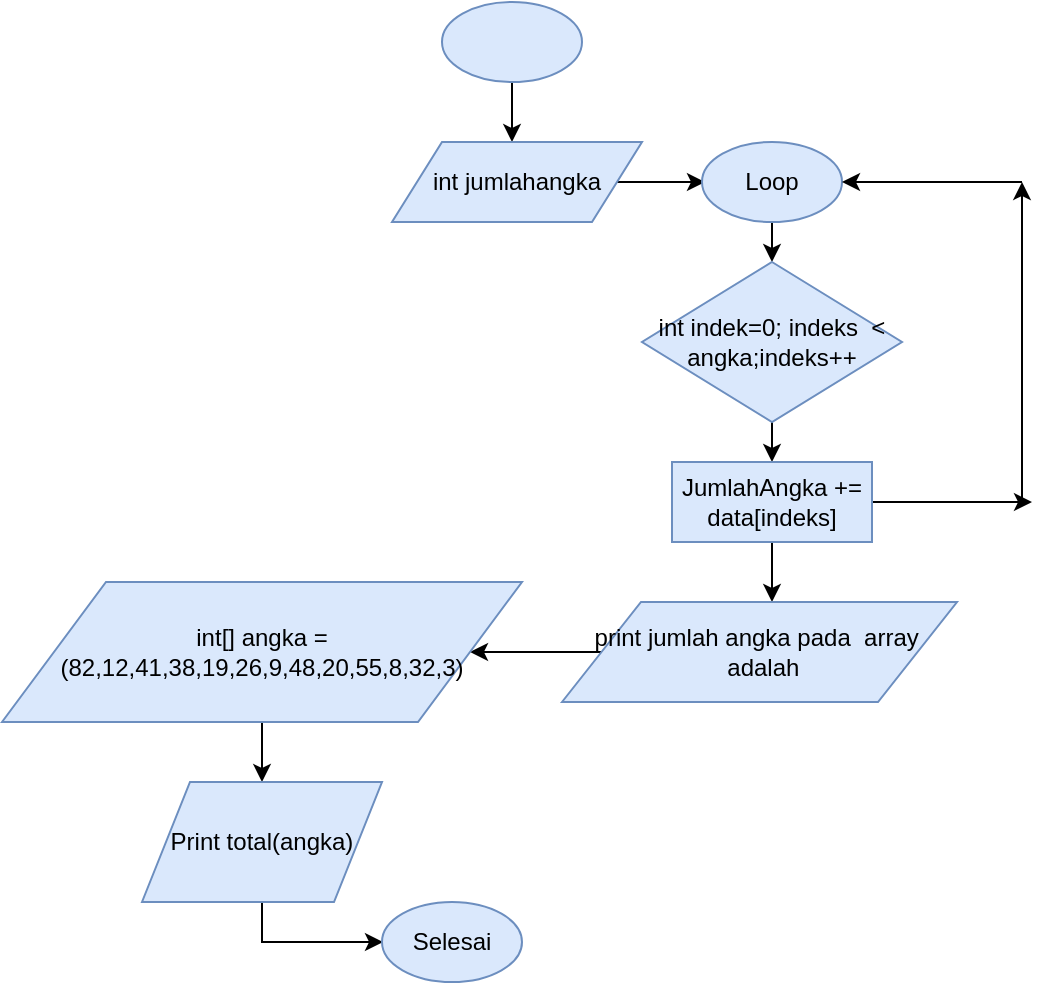 <mxfile version="13.0.7" type="device"><diagram id="tHKiS11qA2ndqHUGRh9J" name="Page-1"><mxGraphModel dx="1695" dy="534" grid="1" gridSize="10" guides="1" tooltips="1" connect="1" arrows="1" fold="1" page="1" pageScale="1" pageWidth="827" pageHeight="1169" math="0" shadow="0"><root><mxCell id="0"/><mxCell id="1" parent="0"/><mxCell id="0nQfMUkRY-m5kdES_DXB-3" value="" style="edgeStyle=orthogonalEdgeStyle;rounded=0;orthogonalLoop=1;jettySize=auto;html=1;" edge="1" parent="1" source="0nQfMUkRY-m5kdES_DXB-1"><mxGeometry relative="1" as="geometry"><mxPoint x="205" y="80" as="targetPoint"/></mxGeometry></mxCell><mxCell id="0nQfMUkRY-m5kdES_DXB-1" value="" style="ellipse;whiteSpace=wrap;html=1;fillColor=#dae8fc;strokeColor=#6c8ebf;" vertex="1" parent="1"><mxGeometry x="170" y="10" width="70" height="40" as="geometry"/></mxCell><mxCell id="0nQfMUkRY-m5kdES_DXB-6" value="" style="edgeStyle=orthogonalEdgeStyle;rounded=0;orthogonalLoop=1;jettySize=auto;html=1;" edge="1" parent="1" source="0nQfMUkRY-m5kdES_DXB-4"><mxGeometry relative="1" as="geometry"><mxPoint x="301.5" y="100" as="targetPoint"/></mxGeometry></mxCell><mxCell id="0nQfMUkRY-m5kdES_DXB-4" value="int jumlahangka" style="shape=parallelogram;perimeter=parallelogramPerimeter;whiteSpace=wrap;html=1;fillColor=#dae8fc;strokeColor=#6c8ebf;" vertex="1" parent="1"><mxGeometry x="145" y="80" width="125" height="40" as="geometry"/></mxCell><mxCell id="0nQfMUkRY-m5kdES_DXB-9" value="" style="edgeStyle=orthogonalEdgeStyle;rounded=0;orthogonalLoop=1;jettySize=auto;html=1;" edge="1" parent="1" source="0nQfMUkRY-m5kdES_DXB-7"><mxGeometry relative="1" as="geometry"><mxPoint x="335" y="140" as="targetPoint"/></mxGeometry></mxCell><mxCell id="0nQfMUkRY-m5kdES_DXB-7" value="Loop" style="ellipse;whiteSpace=wrap;html=1;fillColor=#dae8fc;strokeColor=#6c8ebf;" vertex="1" parent="1"><mxGeometry x="300" y="80" width="70" height="40" as="geometry"/></mxCell><mxCell id="0nQfMUkRY-m5kdES_DXB-13" value="" style="edgeStyle=orthogonalEdgeStyle;rounded=0;orthogonalLoop=1;jettySize=auto;html=1;" edge="1" parent="1" source="0nQfMUkRY-m5kdES_DXB-10"><mxGeometry relative="1" as="geometry"><mxPoint x="335" y="240" as="targetPoint"/></mxGeometry></mxCell><mxCell id="0nQfMUkRY-m5kdES_DXB-10" value="int indek=0; indeks&amp;nbsp; &amp;lt; angka;indeks++" style="rhombus;whiteSpace=wrap;html=1;fillColor=#dae8fc;strokeColor=#6c8ebf;" vertex="1" parent="1"><mxGeometry x="270" y="140" width="130" height="80" as="geometry"/></mxCell><mxCell id="0nQfMUkRY-m5kdES_DXB-15" value="" style="edgeStyle=orthogonalEdgeStyle;rounded=0;orthogonalLoop=1;jettySize=auto;html=1;" edge="1" parent="1" source="0nQfMUkRY-m5kdES_DXB-11"><mxGeometry relative="1" as="geometry"><mxPoint x="335" y="310" as="targetPoint"/></mxGeometry></mxCell><mxCell id="0nQfMUkRY-m5kdES_DXB-18" value="" style="edgeStyle=orthogonalEdgeStyle;rounded=0;orthogonalLoop=1;jettySize=auto;html=1;" edge="1" parent="1" source="0nQfMUkRY-m5kdES_DXB-11"><mxGeometry relative="1" as="geometry"><mxPoint x="465" y="260" as="targetPoint"/></mxGeometry></mxCell><mxCell id="0nQfMUkRY-m5kdES_DXB-11" value="JumlahAngka += data[indeks]" style="rounded=0;whiteSpace=wrap;html=1;fillColor=#dae8fc;strokeColor=#6c8ebf;" vertex="1" parent="1"><mxGeometry x="285" y="240" width="100" height="40" as="geometry"/></mxCell><mxCell id="0nQfMUkRY-m5kdES_DXB-23" value="" style="edgeStyle=orthogonalEdgeStyle;rounded=0;orthogonalLoop=1;jettySize=auto;html=1;" edge="1" parent="1" source="0nQfMUkRY-m5kdES_DXB-16" target="0nQfMUkRY-m5kdES_DXB-22"><mxGeometry relative="1" as="geometry"/></mxCell><mxCell id="0nQfMUkRY-m5kdES_DXB-16" value="print jumlah angka pada&amp;nbsp; array&amp;nbsp; &amp;nbsp;adalah" style="shape=parallelogram;perimeter=parallelogramPerimeter;whiteSpace=wrap;html=1;fillColor=#dae8fc;strokeColor=#6c8ebf;" vertex="1" parent="1"><mxGeometry x="230" y="310" width="197.5" height="50" as="geometry"/></mxCell><mxCell id="0nQfMUkRY-m5kdES_DXB-27" value="" style="edgeStyle=orthogonalEdgeStyle;rounded=0;orthogonalLoop=1;jettySize=auto;html=1;" edge="1" parent="1" source="0nQfMUkRY-m5kdES_DXB-22"><mxGeometry relative="1" as="geometry"><mxPoint x="80" y="400" as="targetPoint"/></mxGeometry></mxCell><mxCell id="0nQfMUkRY-m5kdES_DXB-22" value="int[] angka = (82,12,41,38,19,26,9,48,20,55,8,32,3)" style="shape=parallelogram;perimeter=parallelogramPerimeter;whiteSpace=wrap;html=1;fillColor=#dae8fc;strokeColor=#6c8ebf;" vertex="1" parent="1"><mxGeometry x="-50" y="300" width="260" height="70" as="geometry"/></mxCell><mxCell id="0nQfMUkRY-m5kdES_DXB-19" value="" style="endArrow=classic;html=1;" edge="1" parent="1"><mxGeometry width="50" height="50" relative="1" as="geometry"><mxPoint x="460" y="260" as="sourcePoint"/><mxPoint x="460" y="100" as="targetPoint"/></mxGeometry></mxCell><mxCell id="0nQfMUkRY-m5kdES_DXB-20" value="" style="endArrow=classic;html=1;entryX=1;entryY=0.5;entryDx=0;entryDy=0;" edge="1" parent="1" target="0nQfMUkRY-m5kdES_DXB-7"><mxGeometry width="50" height="50" relative="1" as="geometry"><mxPoint x="460" y="100" as="sourcePoint"/><mxPoint x="380" y="100" as="targetPoint"/></mxGeometry></mxCell><mxCell id="0nQfMUkRY-m5kdES_DXB-30" value="" style="edgeStyle=orthogonalEdgeStyle;rounded=0;orthogonalLoop=1;jettySize=auto;html=1;" edge="1" parent="1" source="0nQfMUkRY-m5kdES_DXB-28"><mxGeometry relative="1" as="geometry"><mxPoint x="140" y="480" as="targetPoint"/></mxGeometry></mxCell><mxCell id="0nQfMUkRY-m5kdES_DXB-28" value="Print total(angka)" style="shape=parallelogram;perimeter=parallelogramPerimeter;whiteSpace=wrap;html=1;fillColor=#dae8fc;strokeColor=#6c8ebf;" vertex="1" parent="1"><mxGeometry x="20" y="400" width="120" height="60" as="geometry"/></mxCell><mxCell id="0nQfMUkRY-m5kdES_DXB-31" value="Selesai" style="ellipse;whiteSpace=wrap;html=1;fillColor=#dae8fc;strokeColor=#6c8ebf;" vertex="1" parent="1"><mxGeometry x="140" y="460" width="70" height="40" as="geometry"/></mxCell></root></mxGraphModel></diagram></mxfile>
